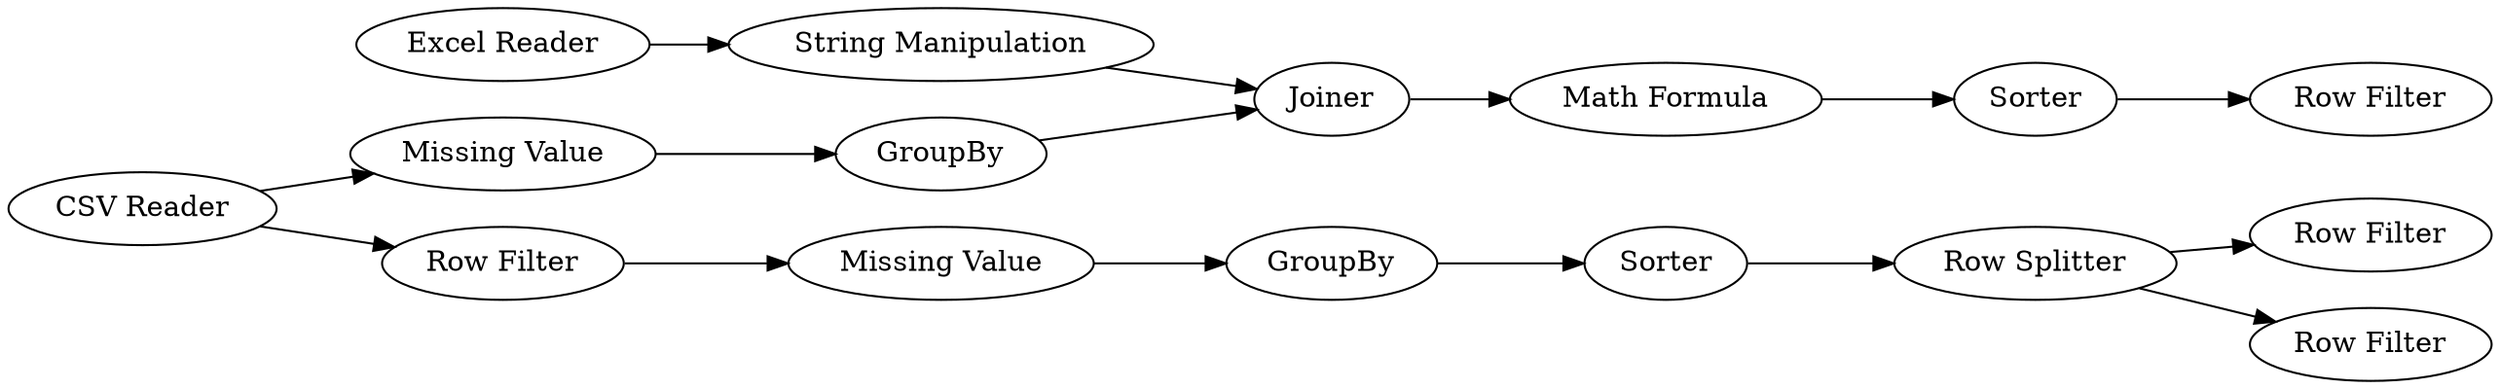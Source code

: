 digraph {
	13 -> 15
	12 -> 11
	14 -> 17
	2 -> 10
	5 -> 4
	1 -> 12
	15 -> 16
	8 -> 9
	10 -> 5
	8 -> 7
	2 -> 14
	17 -> 11
	11 -> 13
	4 -> 6
	6 -> 8
	5 [label="Missing Value"]
	16 [label="Row Filter"]
	13 [label="Math Formula"]
	1 [label="Excel Reader"]
	7 [label="Row Filter"]
	9 [label="Row Filter"]
	11 [label=Joiner]
	4 [label=GroupBy]
	6 [label=Sorter]
	8 [label="Row Splitter"]
	15 [label=Sorter]
	14 [label="Missing Value"]
	17 [label=GroupBy]
	12 [label="String Manipulation"]
	2 [label="CSV Reader"]
	10 [label="Row Filter"]
	rankdir=LR
}
